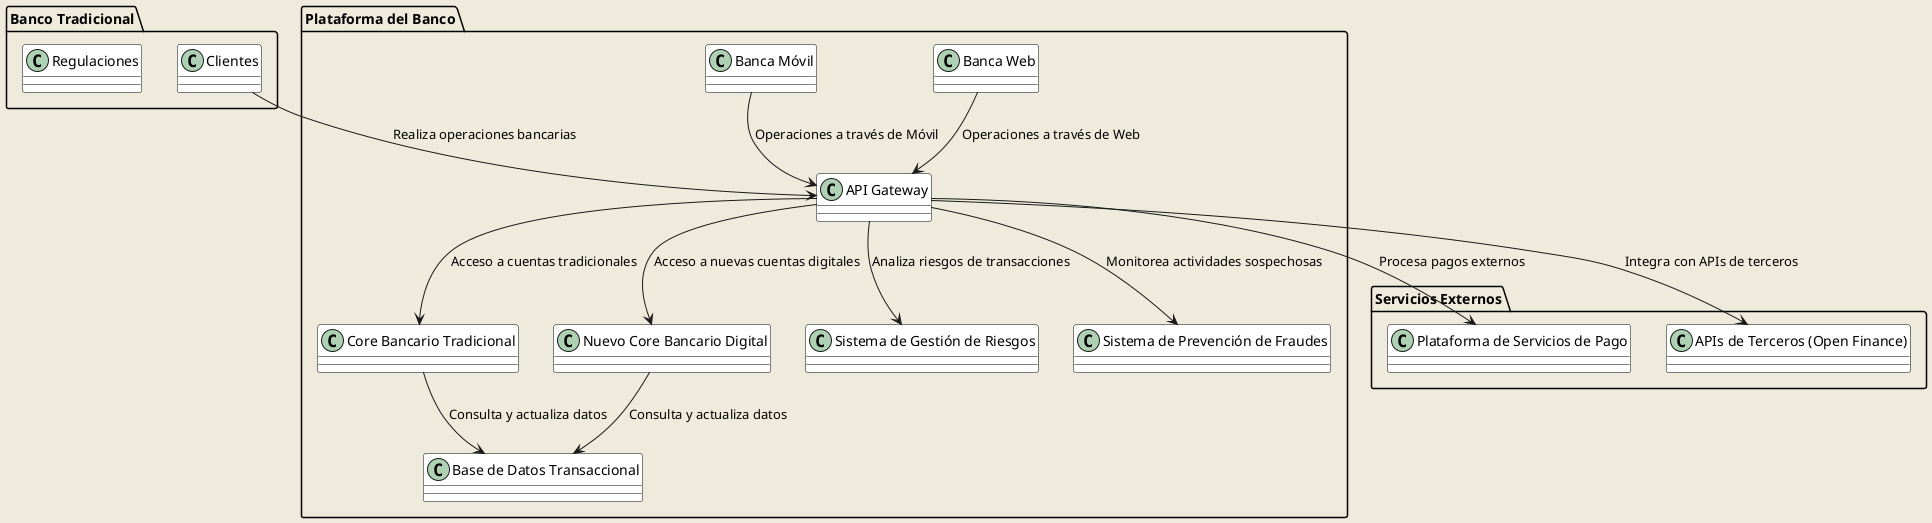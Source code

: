 @startuml diagrama de contenedores
!define RECTANGLE class
skinparam backgroundColor #EEEBDC
skinparam classBackgroundColor White
skinparam shadowing false
skinparam class {
    BackgroundColor White
    BorderColor Black
}

package "Banco Tradicional" {
    RECTANGLE Clientes
    RECTANGLE Regulaciones
}

package "Plataforma del Banco" {
    RECTANGLE "Core Bancario Tradicional" as CoreTradicional
    RECTANGLE "Nuevo Core Bancario Digital" as CoreDigital
    RECTANGLE "Banca Web" as BancaWeb
    RECTANGLE "Banca Móvil" as BancaMovil
    RECTANGLE "API Gateway" as APIGateway
    RECTANGLE "Sistema de Gestión de Riesgos" as GestionRiesgos
    RECTANGLE "Sistema de Prevención de Fraudes" as PrevencionFraudes
    RECTANGLE "Base de Datos Transaccional" as BDTransaccional
}

package "Servicios Externos" {
    RECTANGLE "Plataforma de Servicios de Pago" as Pago
    RECTANGLE "APIs de Terceros (Open Finance)" as OpenFinance
}

Clientes --> APIGateway : Realiza operaciones bancarias
APIGateway --> CoreTradicional : Acceso a cuentas tradicionales
APIGateway --> CoreDigital : Acceso a nuevas cuentas digitales
BancaWeb --> APIGateway : Operaciones a través de Web
BancaMovil --> APIGateway : Operaciones a través de Móvil
APIGateway --> Pago : Procesa pagos externos
APIGateway --> OpenFinance : Integra con APIs de terceros
CoreTradicional --> BDTransaccional : Consulta y actualiza datos
CoreDigital --> BDTransaccional : Consulta y actualiza datos
APIGateway --> GestionRiesgos : Analiza riesgos de transacciones
APIGateway --> PrevencionFraudes : Monitorea actividades sospechosas

@enduml
